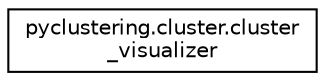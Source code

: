 digraph "Graphical Class Hierarchy"
{
 // INTERACTIVE_SVG=YES
  edge [fontname="Helvetica",fontsize="10",labelfontname="Helvetica",labelfontsize="10"];
  node [fontname="Helvetica",fontsize="10",shape=record];
  rankdir="LR";
  Node0 [label="pyclustering.cluster.cluster\l_visualizer",height=0.2,width=0.4,color="black", fillcolor="white", style="filled",URL="$d5/def/classpyclustering_1_1cluster_1_1cluster__visualizer.html",tooltip="Common visualizer of clusters on 1D, 2D or 3D surface. "];
}
